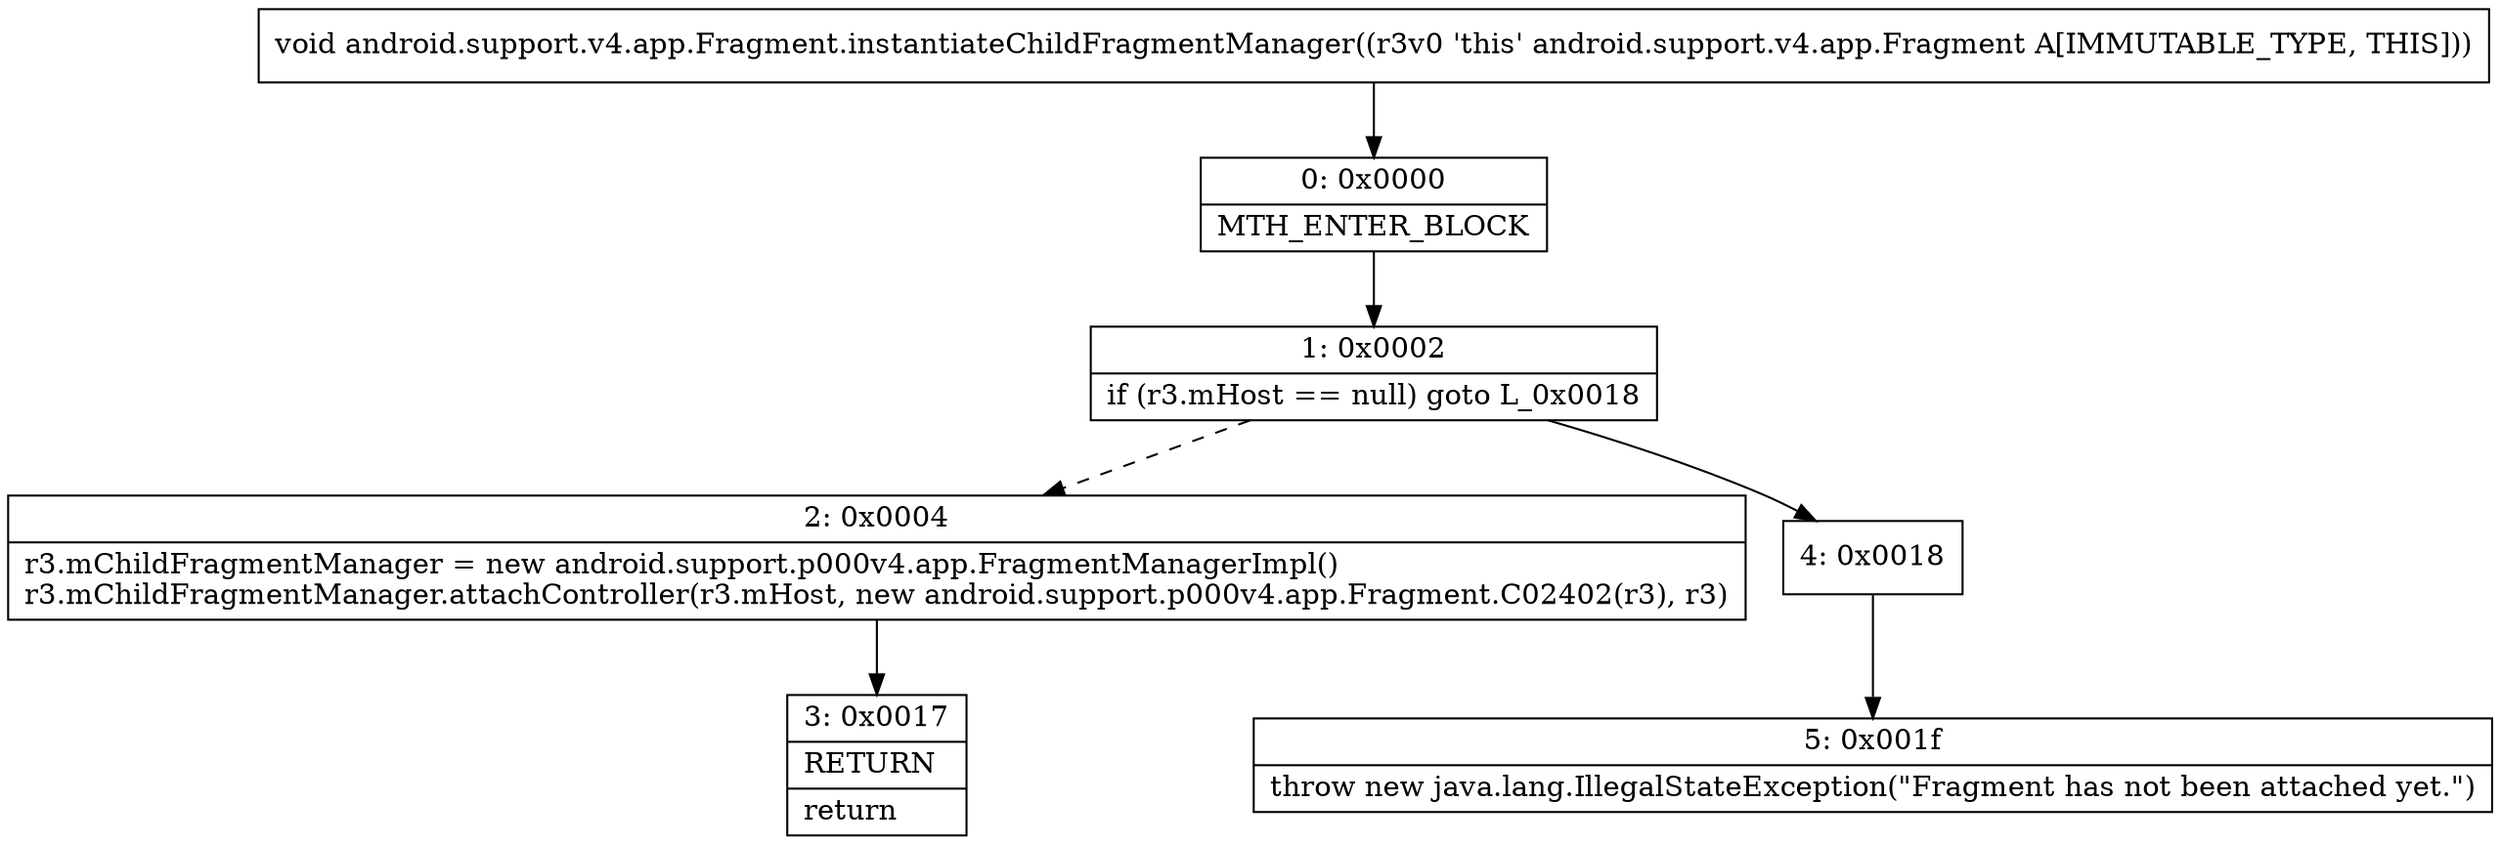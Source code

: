 digraph "CFG forandroid.support.v4.app.Fragment.instantiateChildFragmentManager()V" {
Node_0 [shape=record,label="{0\:\ 0x0000|MTH_ENTER_BLOCK\l}"];
Node_1 [shape=record,label="{1\:\ 0x0002|if (r3.mHost == null) goto L_0x0018\l}"];
Node_2 [shape=record,label="{2\:\ 0x0004|r3.mChildFragmentManager = new android.support.p000v4.app.FragmentManagerImpl()\lr3.mChildFragmentManager.attachController(r3.mHost, new android.support.p000v4.app.Fragment.C02402(r3), r3)\l}"];
Node_3 [shape=record,label="{3\:\ 0x0017|RETURN\l|return\l}"];
Node_4 [shape=record,label="{4\:\ 0x0018}"];
Node_5 [shape=record,label="{5\:\ 0x001f|throw new java.lang.IllegalStateException(\"Fragment has not been attached yet.\")\l}"];
MethodNode[shape=record,label="{void android.support.v4.app.Fragment.instantiateChildFragmentManager((r3v0 'this' android.support.v4.app.Fragment A[IMMUTABLE_TYPE, THIS])) }"];
MethodNode -> Node_0;
Node_0 -> Node_1;
Node_1 -> Node_2[style=dashed];
Node_1 -> Node_4;
Node_2 -> Node_3;
Node_4 -> Node_5;
}

